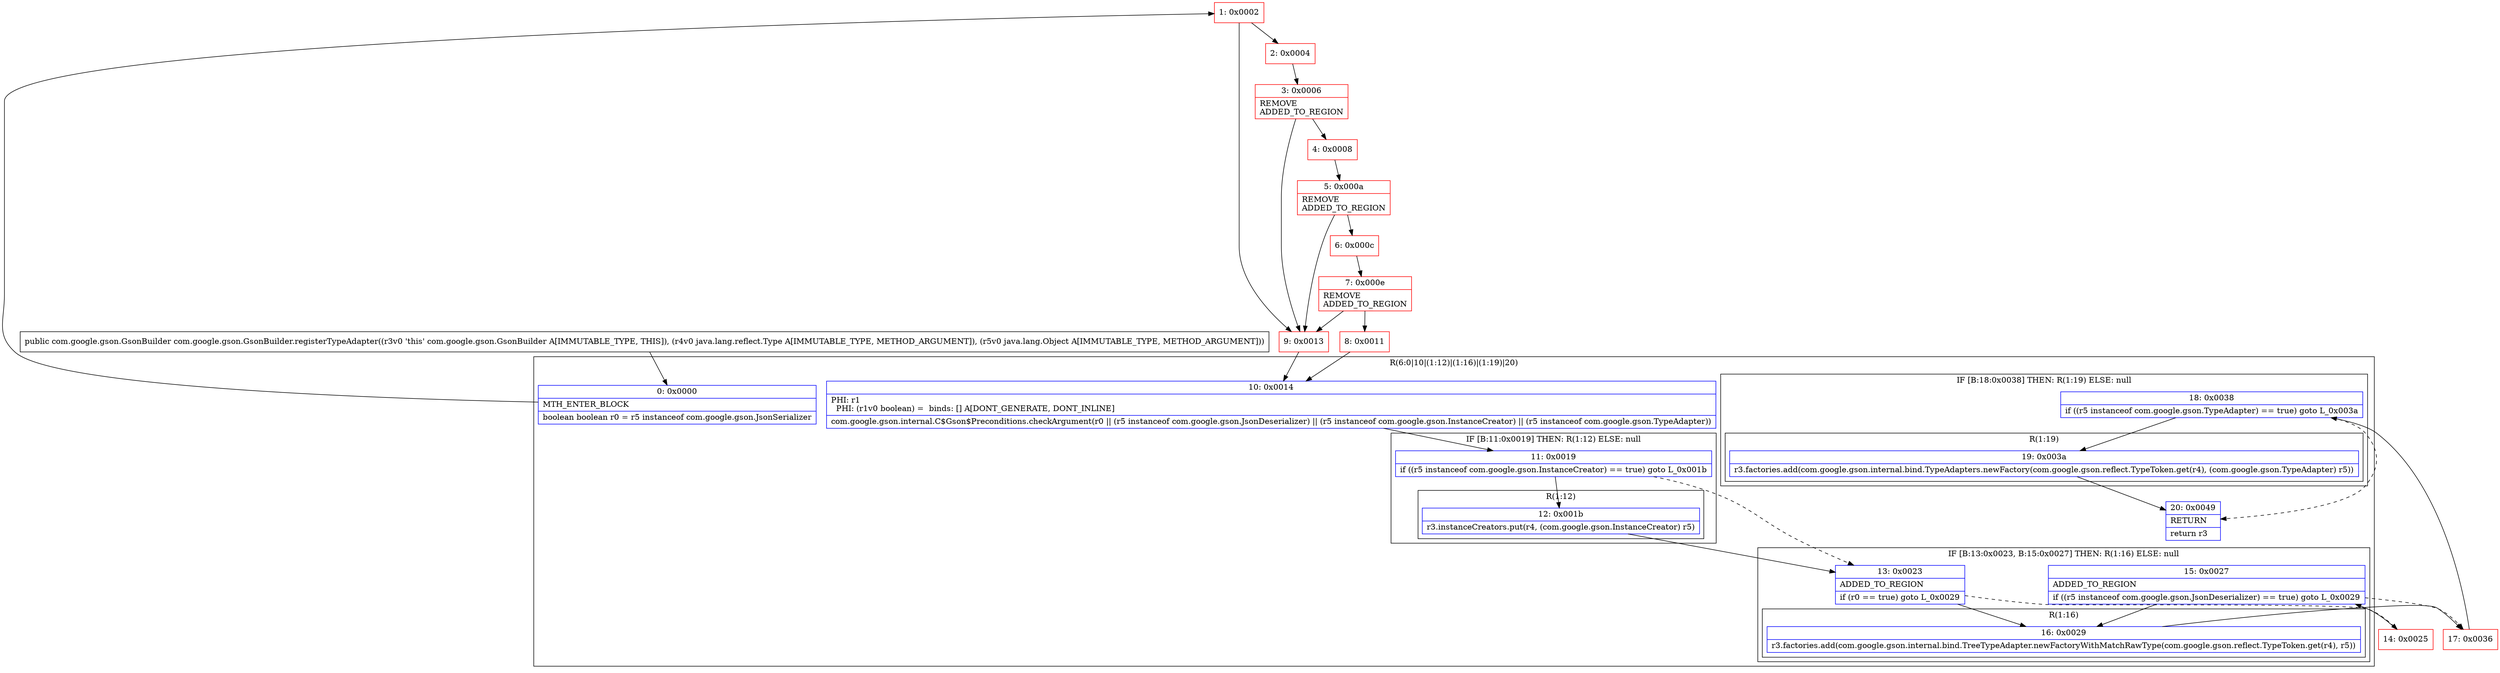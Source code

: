 digraph "CFG forcom.google.gson.GsonBuilder.registerTypeAdapter(Ljava\/lang\/reflect\/Type;Ljava\/lang\/Object;)Lcom\/google\/gson\/GsonBuilder;" {
subgraph cluster_Region_1680589996 {
label = "R(6:0|10|(1:12)|(1:16)|(1:19)|20)";
node [shape=record,color=blue];
Node_0 [shape=record,label="{0\:\ 0x0000|MTH_ENTER_BLOCK\l|boolean boolean r0 = r5 instanceof com.google.gson.JsonSerializer\l}"];
Node_10 [shape=record,label="{10\:\ 0x0014|PHI: r1 \l  PHI: (r1v0 boolean) =  binds: [] A[DONT_GENERATE, DONT_INLINE]\l|com.google.gson.internal.C$Gson$Preconditions.checkArgument(r0 \|\| (r5 instanceof com.google.gson.JsonDeserializer) \|\| (r5 instanceof com.google.gson.InstanceCreator) \|\| (r5 instanceof com.google.gson.TypeAdapter))\l}"];
subgraph cluster_IfRegion_1006395757 {
label = "IF [B:11:0x0019] THEN: R(1:12) ELSE: null";
node [shape=record,color=blue];
Node_11 [shape=record,label="{11\:\ 0x0019|if ((r5 instanceof com.google.gson.InstanceCreator) == true) goto L_0x001b\l}"];
subgraph cluster_Region_795090744 {
label = "R(1:12)";
node [shape=record,color=blue];
Node_12 [shape=record,label="{12\:\ 0x001b|r3.instanceCreators.put(r4, (com.google.gson.InstanceCreator) r5)\l}"];
}
}
subgraph cluster_IfRegion_1098330554 {
label = "IF [B:13:0x0023, B:15:0x0027] THEN: R(1:16) ELSE: null";
node [shape=record,color=blue];
Node_13 [shape=record,label="{13\:\ 0x0023|ADDED_TO_REGION\l|if (r0 == true) goto L_0x0029\l}"];
Node_15 [shape=record,label="{15\:\ 0x0027|ADDED_TO_REGION\l|if ((r5 instanceof com.google.gson.JsonDeserializer) == true) goto L_0x0029\l}"];
subgraph cluster_Region_1055605122 {
label = "R(1:16)";
node [shape=record,color=blue];
Node_16 [shape=record,label="{16\:\ 0x0029|r3.factories.add(com.google.gson.internal.bind.TreeTypeAdapter.newFactoryWithMatchRawType(com.google.gson.reflect.TypeToken.get(r4), r5))\l}"];
}
}
subgraph cluster_IfRegion_2021787696 {
label = "IF [B:18:0x0038] THEN: R(1:19) ELSE: null";
node [shape=record,color=blue];
Node_18 [shape=record,label="{18\:\ 0x0038|if ((r5 instanceof com.google.gson.TypeAdapter) == true) goto L_0x003a\l}"];
subgraph cluster_Region_548272452 {
label = "R(1:19)";
node [shape=record,color=blue];
Node_19 [shape=record,label="{19\:\ 0x003a|r3.factories.add(com.google.gson.internal.bind.TypeAdapters.newFactory(com.google.gson.reflect.TypeToken.get(r4), (com.google.gson.TypeAdapter) r5))\l}"];
}
}
Node_20 [shape=record,label="{20\:\ 0x0049|RETURN\l|return r3\l}"];
}
Node_1 [shape=record,color=red,label="{1\:\ 0x0002}"];
Node_2 [shape=record,color=red,label="{2\:\ 0x0004}"];
Node_3 [shape=record,color=red,label="{3\:\ 0x0006|REMOVE\lADDED_TO_REGION\l}"];
Node_4 [shape=record,color=red,label="{4\:\ 0x0008}"];
Node_5 [shape=record,color=red,label="{5\:\ 0x000a|REMOVE\lADDED_TO_REGION\l}"];
Node_6 [shape=record,color=red,label="{6\:\ 0x000c}"];
Node_7 [shape=record,color=red,label="{7\:\ 0x000e|REMOVE\lADDED_TO_REGION\l}"];
Node_8 [shape=record,color=red,label="{8\:\ 0x0011}"];
Node_9 [shape=record,color=red,label="{9\:\ 0x0013}"];
Node_14 [shape=record,color=red,label="{14\:\ 0x0025}"];
Node_17 [shape=record,color=red,label="{17\:\ 0x0036}"];
MethodNode[shape=record,label="{public com.google.gson.GsonBuilder com.google.gson.GsonBuilder.registerTypeAdapter((r3v0 'this' com.google.gson.GsonBuilder A[IMMUTABLE_TYPE, THIS]), (r4v0 java.lang.reflect.Type A[IMMUTABLE_TYPE, METHOD_ARGUMENT]), (r5v0 java.lang.Object A[IMMUTABLE_TYPE, METHOD_ARGUMENT])) }"];
MethodNode -> Node_0;
Node_0 -> Node_1;
Node_10 -> Node_11;
Node_11 -> Node_12;
Node_11 -> Node_13[style=dashed];
Node_12 -> Node_13;
Node_13 -> Node_14[style=dashed];
Node_13 -> Node_16;
Node_15 -> Node_16;
Node_15 -> Node_17[style=dashed];
Node_16 -> Node_17;
Node_18 -> Node_19;
Node_18 -> Node_20[style=dashed];
Node_19 -> Node_20;
Node_1 -> Node_2;
Node_1 -> Node_9;
Node_2 -> Node_3;
Node_3 -> Node_4;
Node_3 -> Node_9;
Node_4 -> Node_5;
Node_5 -> Node_6;
Node_5 -> Node_9;
Node_6 -> Node_7;
Node_7 -> Node_8;
Node_7 -> Node_9;
Node_8 -> Node_10;
Node_9 -> Node_10;
Node_14 -> Node_15;
Node_17 -> Node_18;
}

